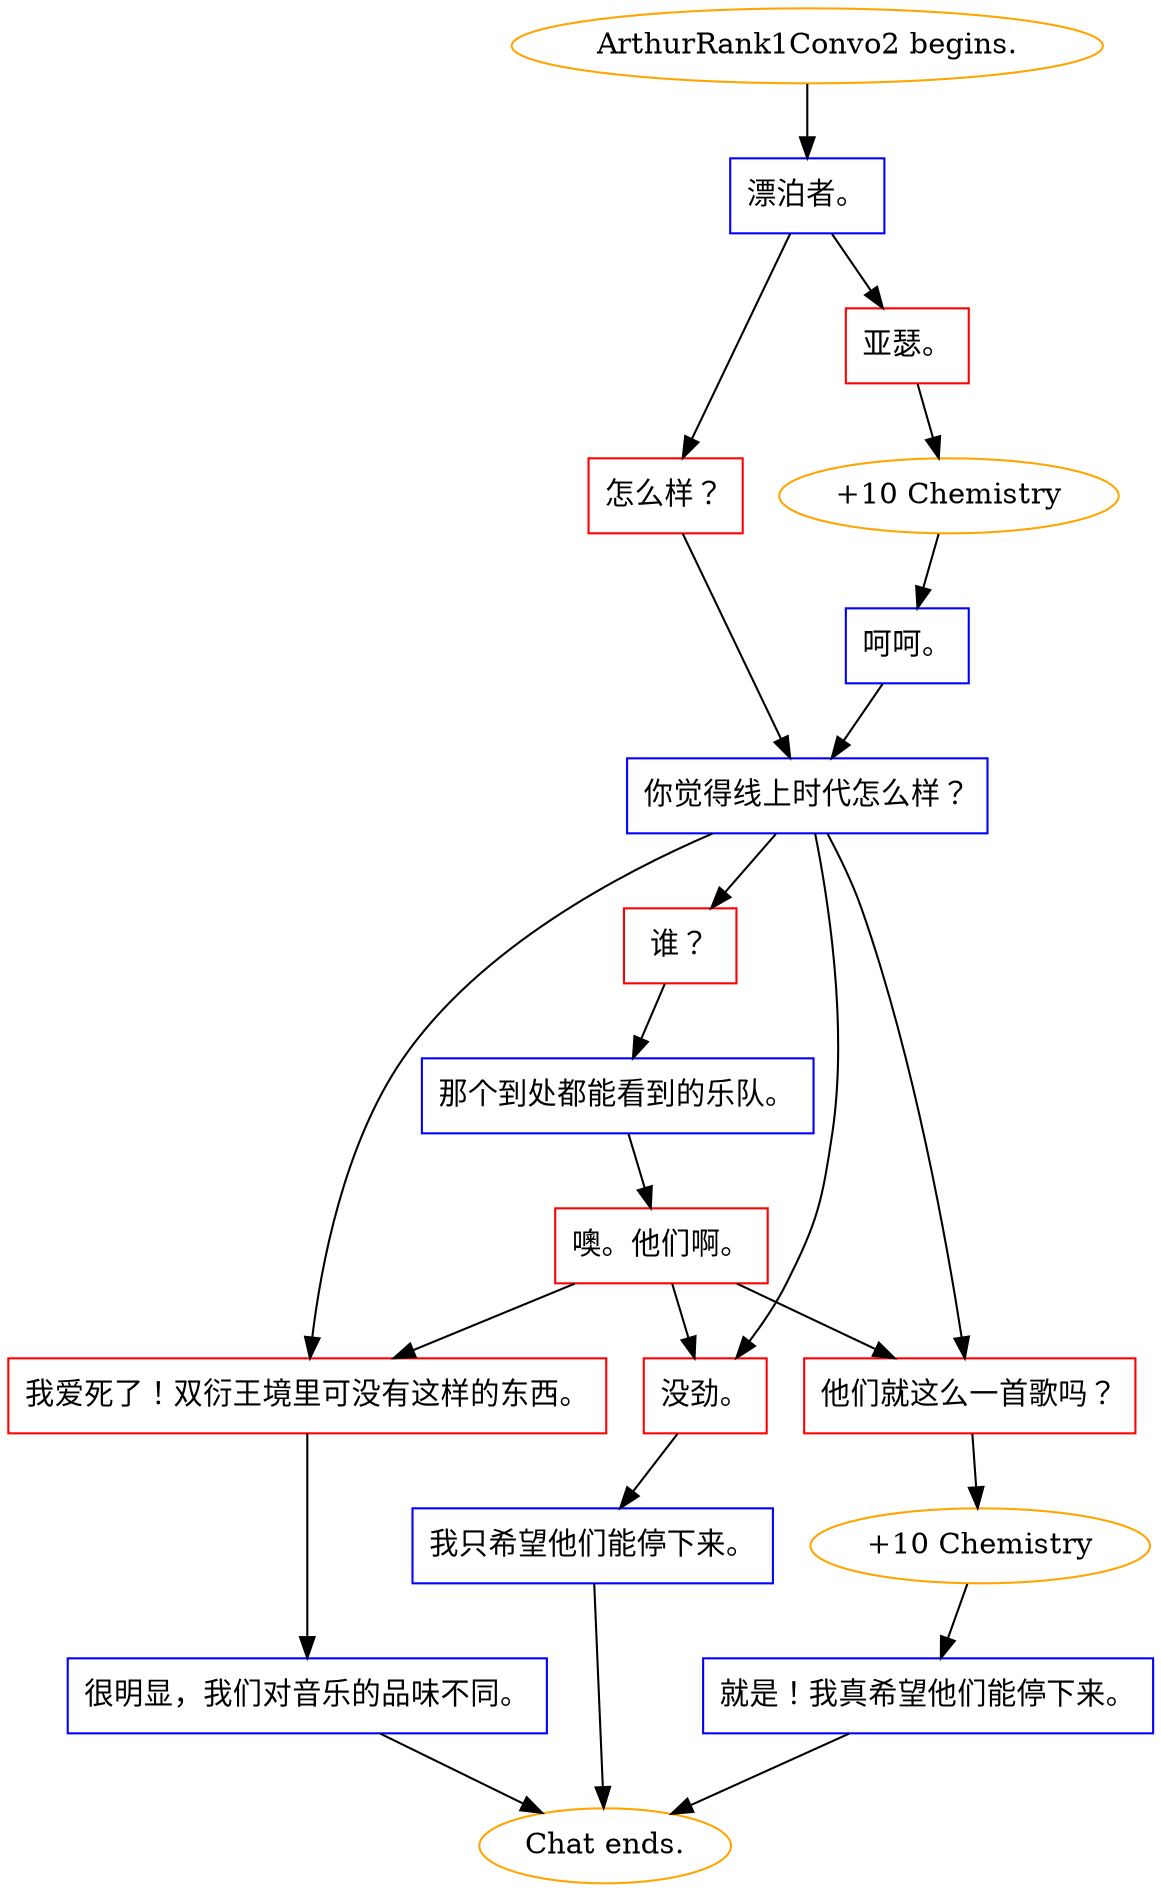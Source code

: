 digraph {
	"ArthurRank1Convo2 begins." [color=orange];
		"ArthurRank1Convo2 begins." -> j478507803;
	j478507803 [label="漂泊者。",shape=box,color=blue];
		j478507803 -> j893233781;
		j478507803 -> j2255911940;
	j893233781 [label="亚瑟。",shape=box,color=red];
		j893233781 -> j28369086;
	j2255911940 [label="怎么样？",shape=box,color=red];
		j2255911940 -> j3918915170;
	j28369086 [label="+10 Chemistry",color=orange];
		j28369086 -> j1113628694;
	j3918915170 [label="你觉得线上时代怎么样？",shape=box,color=blue];
		j3918915170 -> j2306308806;
		j3918915170 -> j3578503467;
		j3918915170 -> j2988638265;
		j3918915170 -> j4289554429;
	j1113628694 [label="呵呵。",shape=box,color=blue];
		j1113628694 -> j3918915170;
	j2306308806 [label="谁？",shape=box,color=red];
		j2306308806 -> j668829829;
	j3578503467 [label="他们就这么一首歌吗？",shape=box,color=red];
		j3578503467 -> j3499638518;
	j2988638265 [label="我爱死了！双衍王境里可没有这样的东西。",shape=box,color=red];
		j2988638265 -> j3684865507;
	j4289554429 [label="没劲。",shape=box,color=red];
		j4289554429 -> j2077520209;
	j668829829 [label="那个到处都能看到的乐队。",shape=box,color=blue];
		j668829829 -> j453629803;
	j3499638518 [label="+10 Chemistry",color=orange];
		j3499638518 -> j1950312174;
	j3684865507 [label="很明显，我们对音乐的品味不同。",shape=box,color=blue];
		j3684865507 -> "Chat ends.";
	j2077520209 [label="我只希望他们能停下来。",shape=box,color=blue];
		j2077520209 -> "Chat ends.";
	j453629803 [label="噢。他们啊。",shape=box,color=red];
		j453629803 -> j3578503467;
		j453629803 -> j2988638265;
		j453629803 -> j4289554429;
	j1950312174 [label="就是！我真希望他们能停下来。",shape=box,color=blue];
		j1950312174 -> "Chat ends.";
	"Chat ends." [color=orange];
}